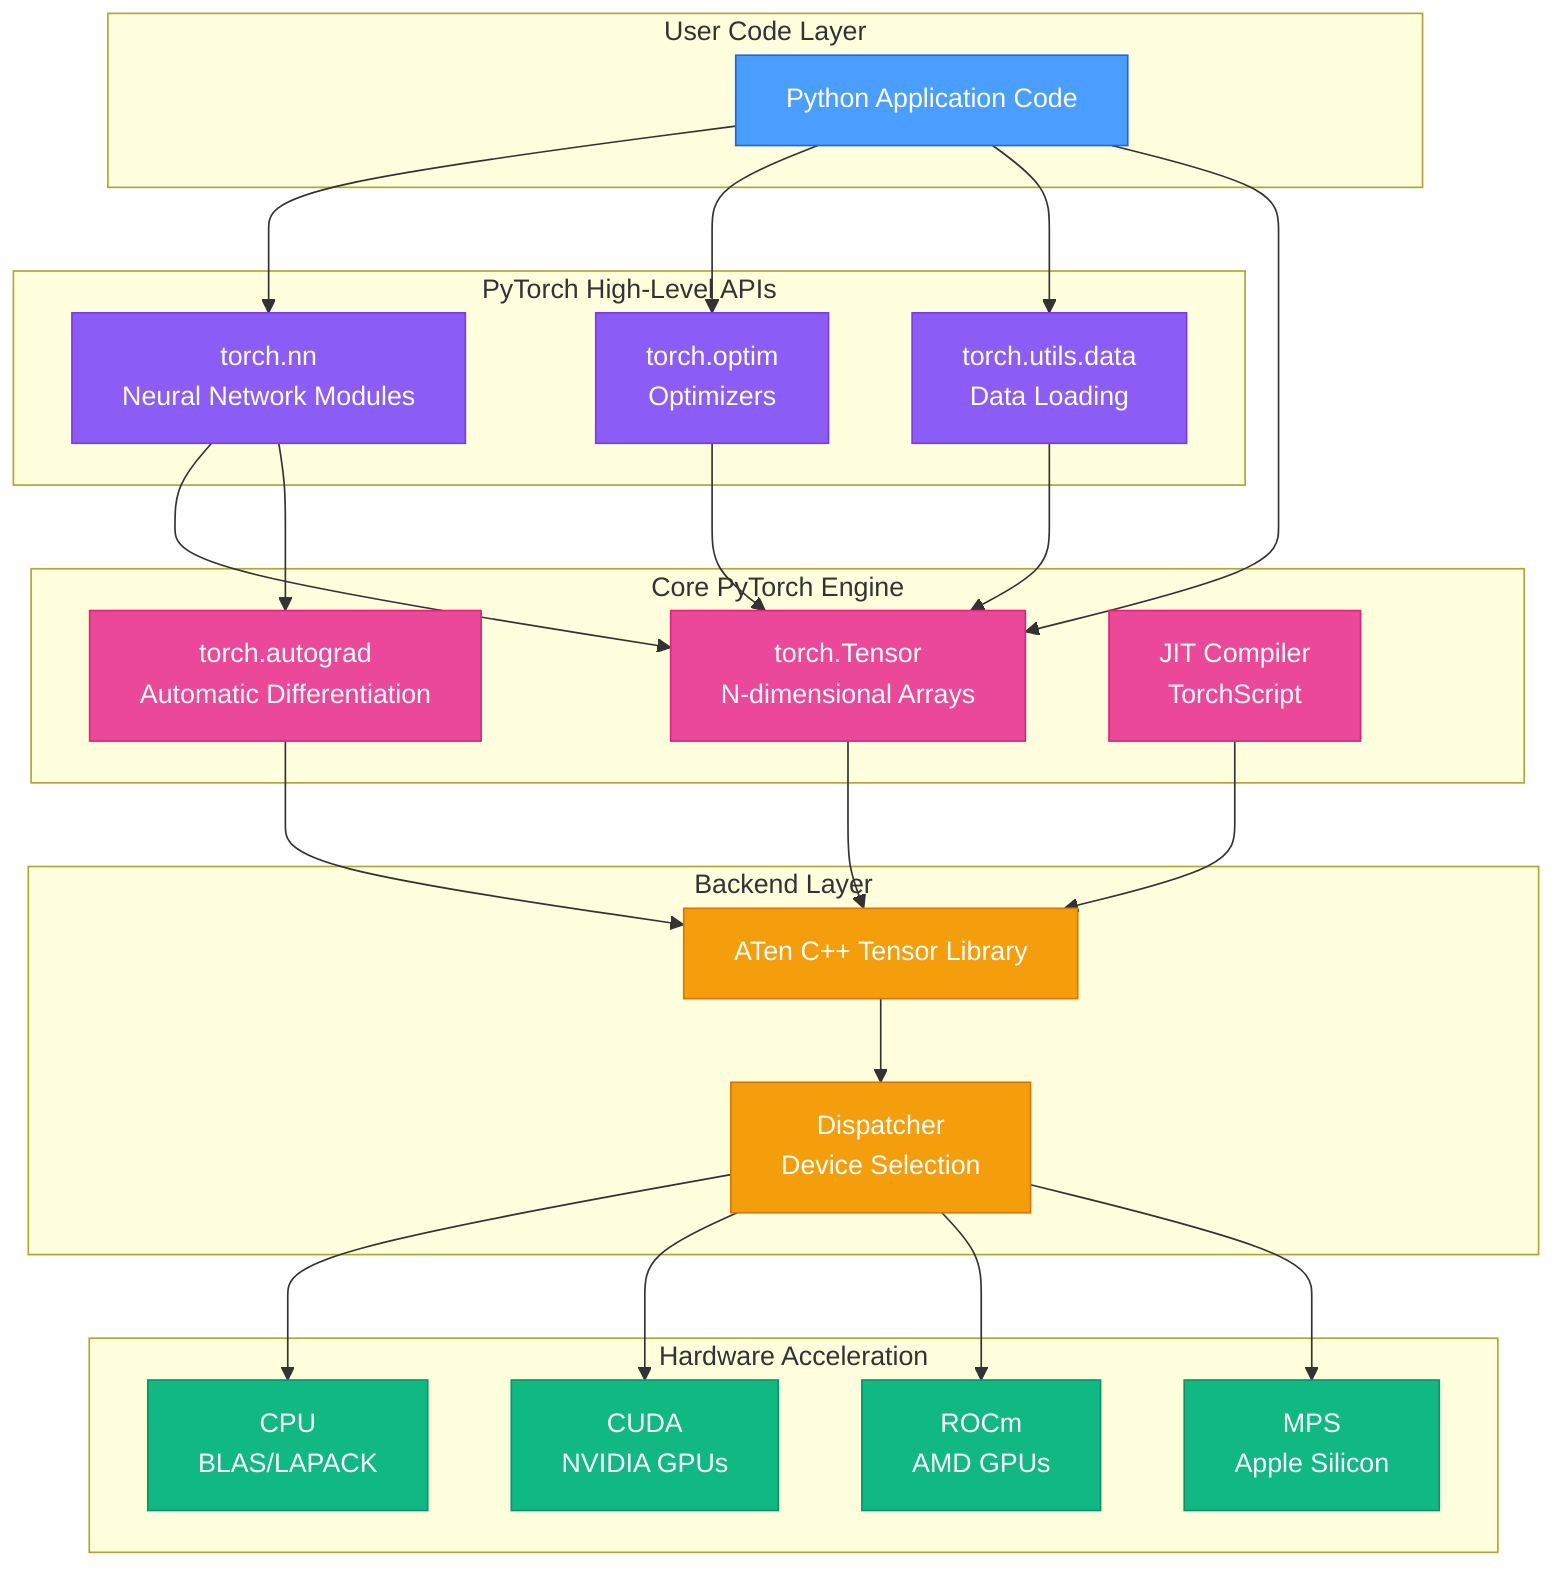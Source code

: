 graph TB
    subgraph "User Code Layer"
        A[Python Application Code]
    end

    subgraph "PyTorch High-Level APIs"
        B[torch.nn<br/>Neural Network Modules]
        C[torch.optim<br/>Optimizers]
        D[torch.utils.data<br/>Data Loading]
    end

    subgraph "Core PyTorch Engine"
        E[torch.Tensor<br/>N-dimensional Arrays]
        F[torch.autograd<br/>Automatic Differentiation]
        G[JIT Compiler<br/>TorchScript]
    end

    subgraph "Backend Layer"
        H[ATen C++ Tensor Library]
        I[Dispatcher<br/>Device Selection]
    end

    subgraph "Hardware Acceleration"
        J[CPU<br/>BLAS/LAPACK]
        K[CUDA<br/>NVIDIA GPUs]
        L[ROCm<br/>AMD GPUs]
        M[MPS<br/>Apple Silicon]
    end

    A --> B
    A --> C
    A --> D
    A --> E

    B --> E
    C --> E
    D --> E
    B --> F

    E --> H
    F --> H
    G --> H

    H --> I

    I --> J
    I --> K
    I --> L
    I --> M

    style A fill:#4a9eff,stroke:#2563eb,color:#fff
    style B fill:#8b5cf6,stroke:#7c3aed,color:#fff
    style C fill:#8b5cf6,stroke:#7c3aed,color:#fff
    style D fill:#8b5cf6,stroke:#7c3aed,color:#fff
    style E fill:#ec4899,stroke:#db2777,color:#fff
    style F fill:#ec4899,stroke:#db2777,color:#fff
    style G fill:#ec4899,stroke:#db2777,color:#fff
    style H fill:#f59e0b,stroke:#d97706,color:#fff
    style I fill:#f59e0b,stroke:#d97706,color:#fff
    style J fill:#10b981,stroke:#059669,color:#fff
    style K fill:#10b981,stroke:#059669,color:#fff
    style L fill:#10b981,stroke:#059669,color:#fff
    style M fill:#10b981,stroke:#059669,color:#fff